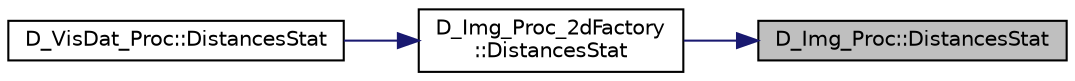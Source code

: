 digraph "D_Img_Proc::DistancesStat"
{
 // LATEX_PDF_SIZE
  edge [fontname="Helvetica",fontsize="10",labelfontname="Helvetica",labelfontsize="10"];
  node [fontname="Helvetica",fontsize="10",shape=record];
  rankdir="RL";
  Node1 [label="D_Img_Proc::DistancesStat",height=0.2,width=0.4,color="black", fillcolor="grey75", style="filled", fontcolor="black",tooltip=" "];
  Node1 -> Node2 [dir="back",color="midnightblue",fontsize="10",style="solid",fontname="Helvetica"];
  Node2 [label="D_Img_Proc_2dFactory\l::DistancesStat",height=0.2,width=0.4,color="black", fillcolor="white", style="filled",URL="$class_d___img___proc__2d_factory.html#a760460fbd1162910722036aba85107cd",tooltip=" "];
  Node2 -> Node3 [dir="back",color="midnightblue",fontsize="10",style="solid",fontname="Helvetica"];
  Node3 [label="D_VisDat_Proc::DistancesStat",height=0.2,width=0.4,color="black", fillcolor="white", style="filled",URL="$class_d___vis_dat___proc.html#a70702f7f67137ef60f8805f1c9997b8e",tooltip=" "];
}
